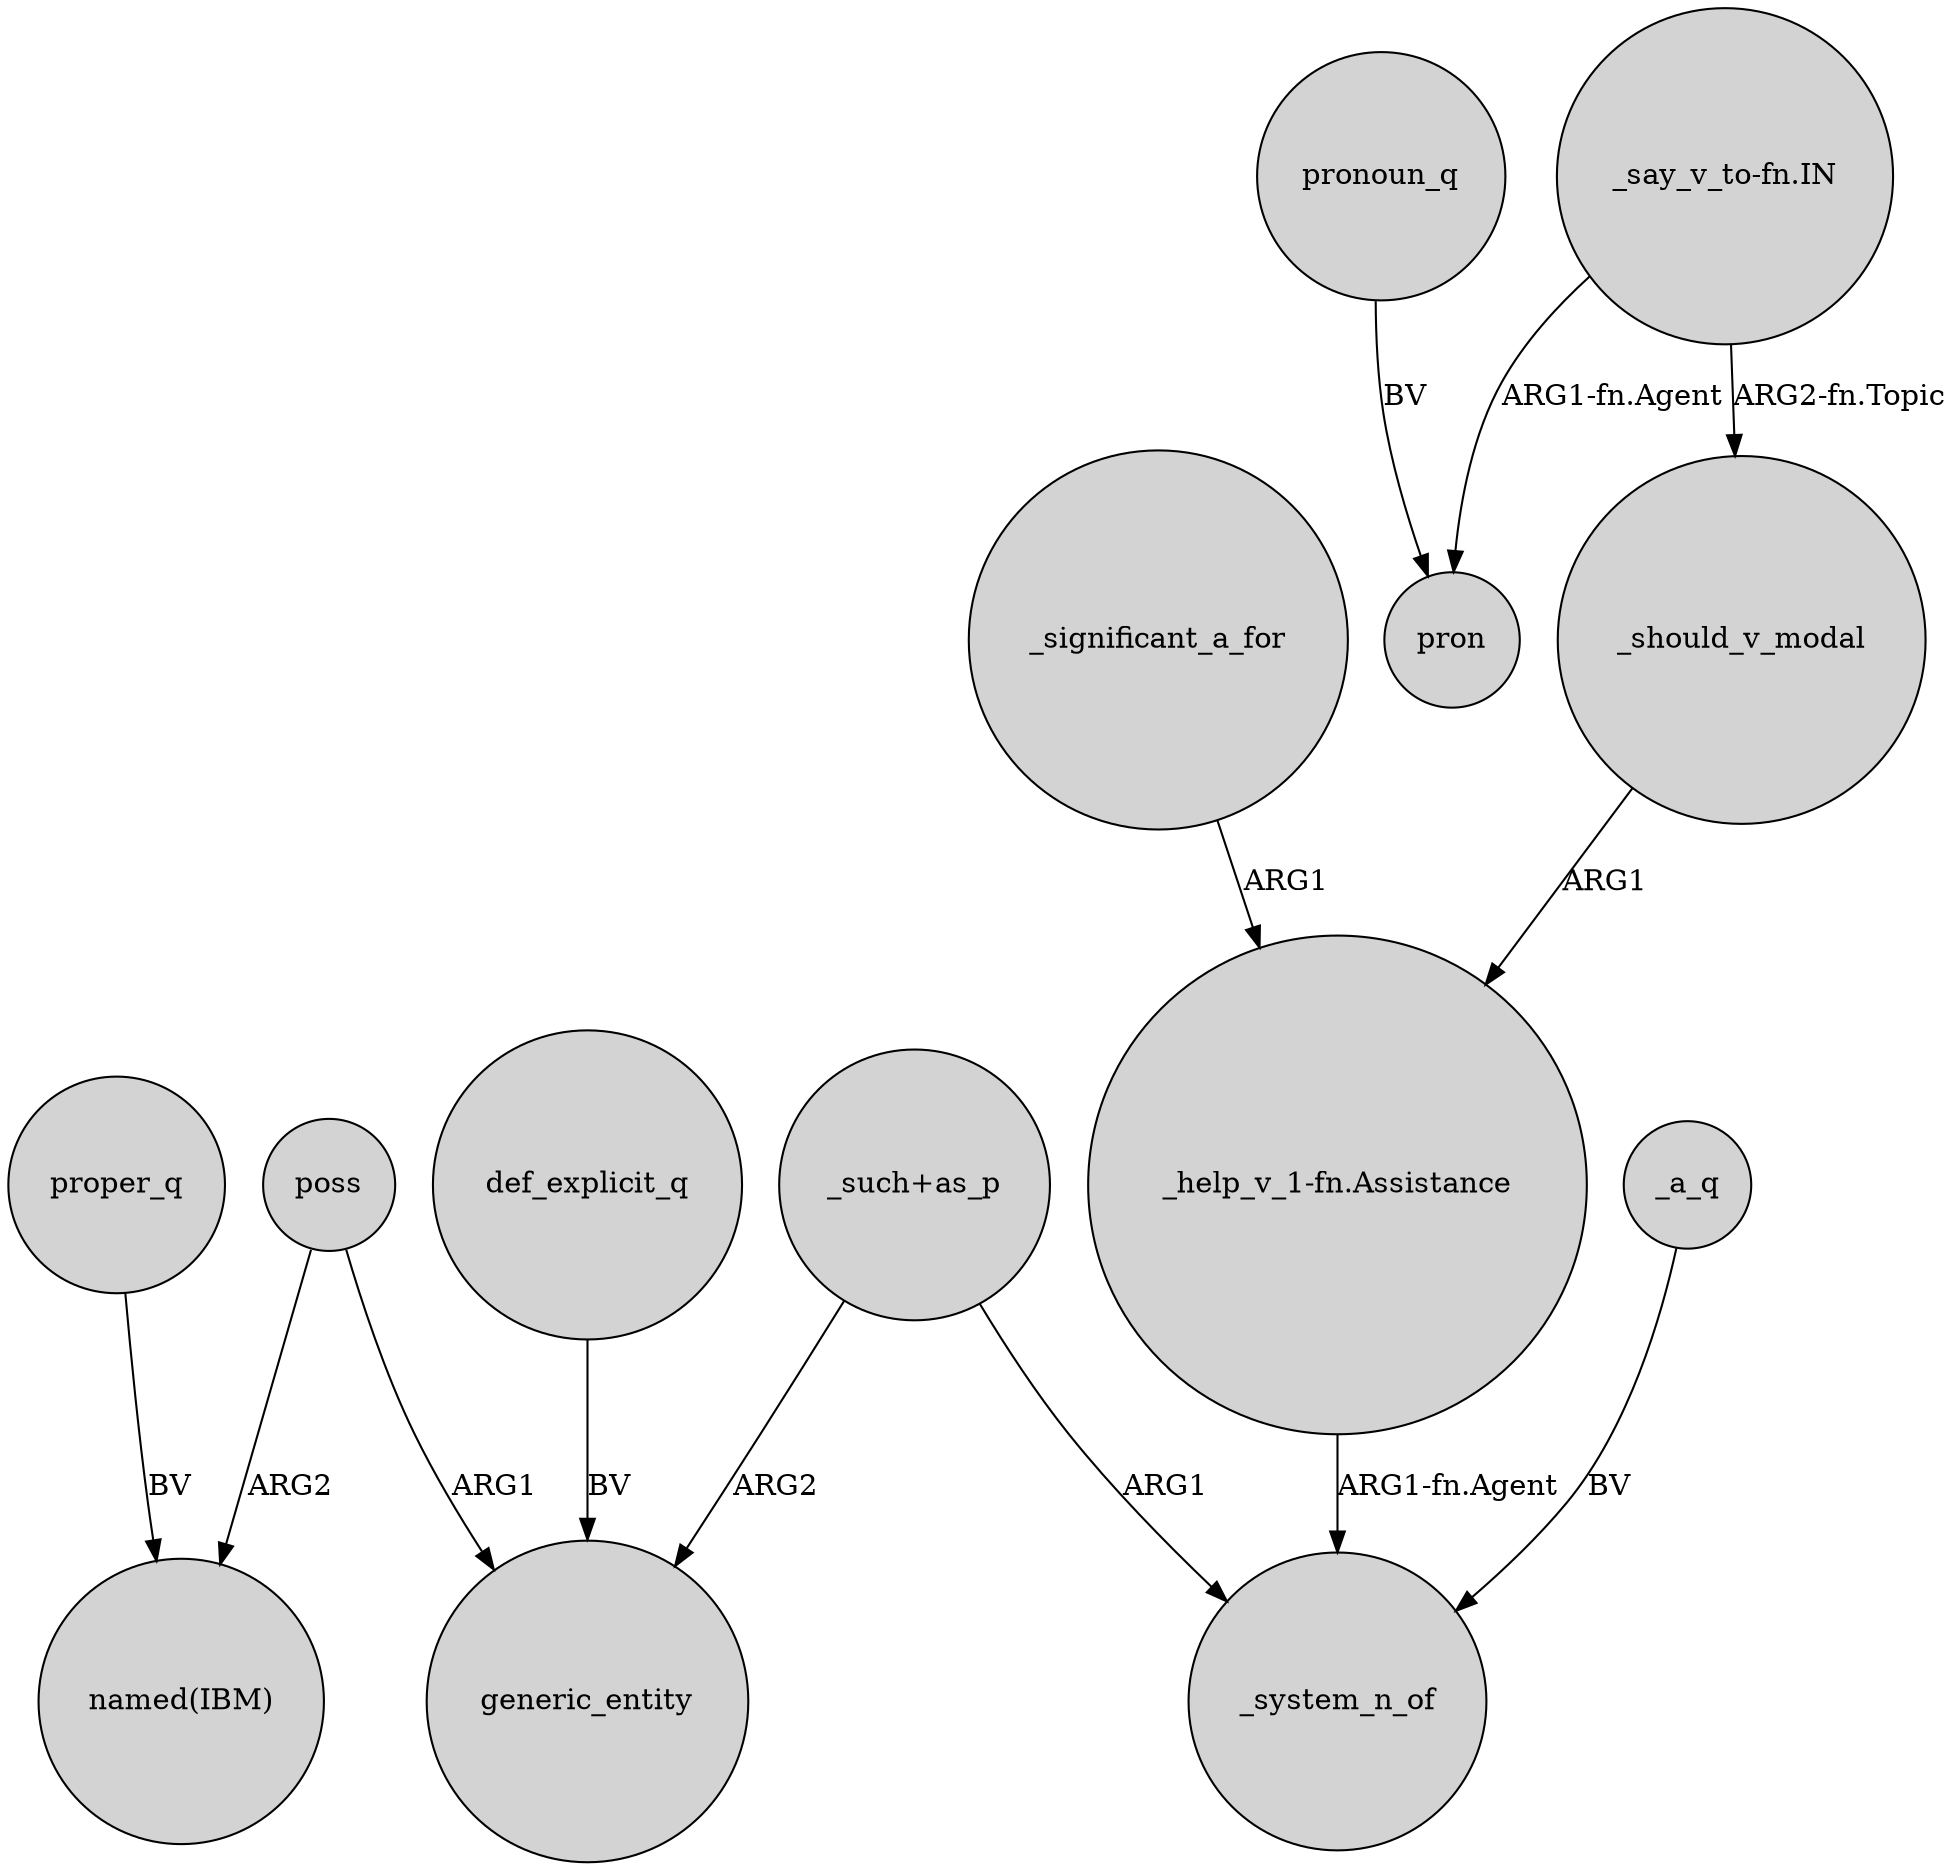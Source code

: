 digraph {
	node [shape=circle style=filled]
	poss -> "named(IBM)" [label=ARG2]
	_a_q -> _system_n_of [label=BV]
	def_explicit_q -> generic_entity [label=BV]
	"_such+as_p" -> generic_entity [label=ARG2]
	_significant_a_for -> "_help_v_1-fn.Assistance" [label=ARG1]
	proper_q -> "named(IBM)" [label=BV]
	poss -> generic_entity [label=ARG1]
	"_help_v_1-fn.Assistance" -> _system_n_of [label="ARG1-fn.Agent"]
	"_such+as_p" -> _system_n_of [label=ARG1]
	_should_v_modal -> "_help_v_1-fn.Assistance" [label=ARG1]
	"_say_v_to-fn.IN" -> _should_v_modal [label="ARG2-fn.Topic"]
	"_say_v_to-fn.IN" -> pron [label="ARG1-fn.Agent"]
	pronoun_q -> pron [label=BV]
}
